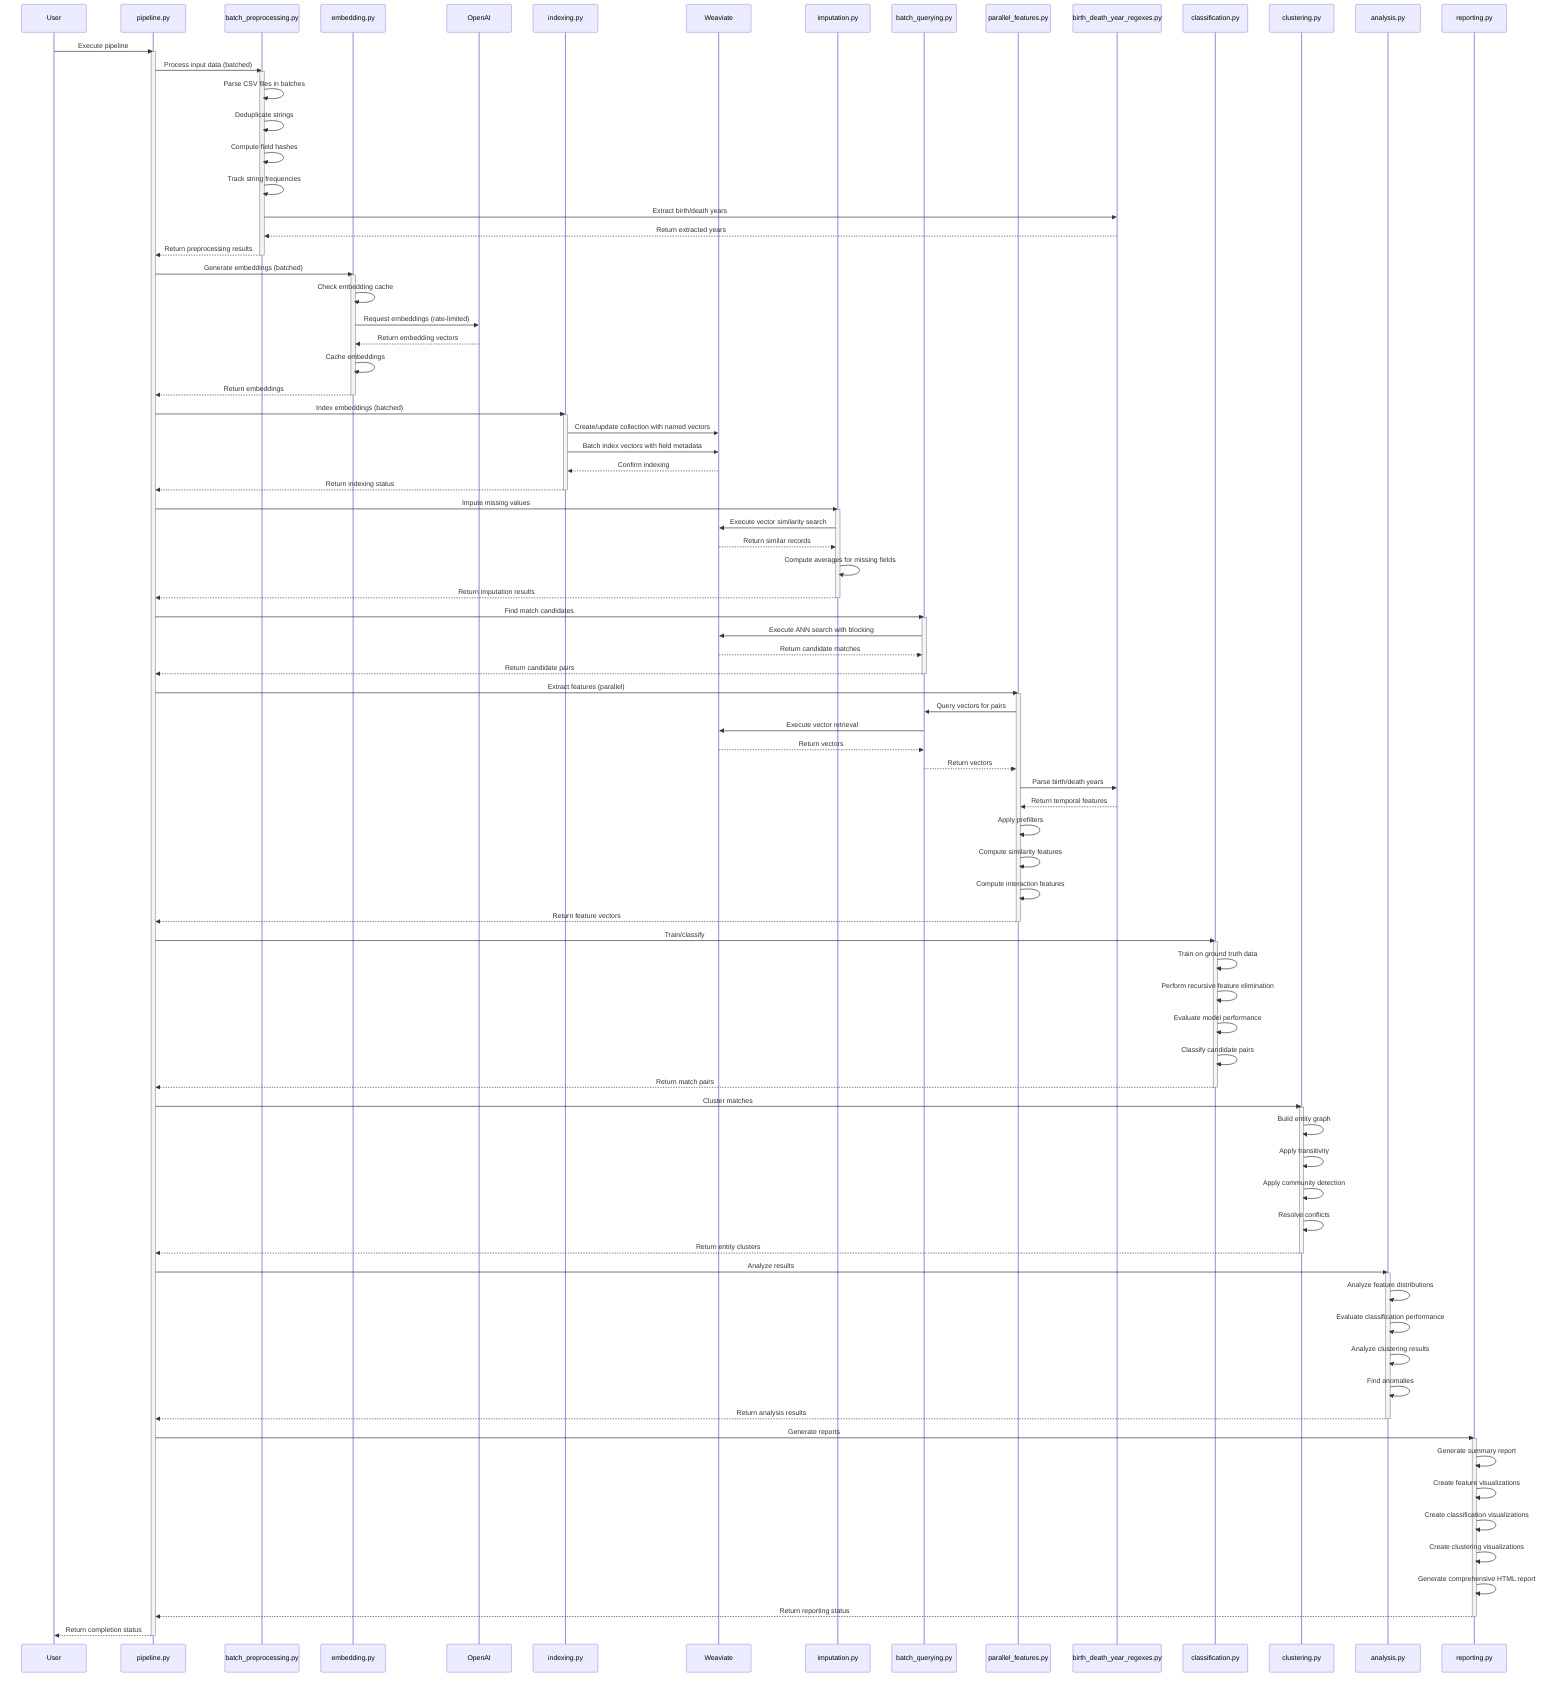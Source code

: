 sequenceDiagram
    participant User
    participant Pipeline as pipeline.py
    participant Preprocessor as batch_preprocessing.py
    participant Embedder as embedding.py
    participant OpenAI
    participant Indexer as indexing.py
    participant Weaviate
    participant Imputator as imputation.py
    participant QueryEngine as batch_querying.py
    participant FeatureEngineer as parallel_features.py
    participant BirthDeathParser as birth_death_year_regexes.py
    participant Classifier as classification.py
    participant Clusterer as clustering.py
    participant Analyzer as analysis.py
    participant Reporter as reporting.py
    
    User->>Pipeline: Execute pipeline
    activate Pipeline
    
    %% Preprocessing Stage
    Pipeline->>Preprocessor: Process input data (batched)
    activate Preprocessor
    Preprocessor->>Preprocessor: Parse CSV files in batches
    Preprocessor->>Preprocessor: Deduplicate strings
    Preprocessor->>Preprocessor: Compute field hashes
    Preprocessor->>Preprocessor: Track string frequencies
    Preprocessor->>BirthDeathParser: Extract birth/death years
    BirthDeathParser-->>Preprocessor: Return extracted years
    Preprocessor-->>Pipeline: Return preprocessing results
    deactivate Preprocessor
    
    %% Embedding Stage
    Pipeline->>Embedder: Generate embeddings (batched)
    activate Embedder
    Embedder->>Embedder: Check embedding cache
    Embedder->>OpenAI: Request embeddings (rate-limited)
    OpenAI-->>Embedder: Return embedding vectors
    Embedder->>Embedder: Cache embeddings
    Embedder-->>Pipeline: Return embeddings
    deactivate Embedder
    
    %% Indexing Stage
    Pipeline->>Indexer: Index embeddings (batched)
    activate Indexer
    Indexer->>Weaviate: Create/update collection with named vectors
    Indexer->>Weaviate: Batch index vectors with field metadata
    Weaviate-->>Indexer: Confirm indexing
    Indexer-->>Pipeline: Return indexing status
    deactivate Indexer
    
    %% Imputation Stage
    Pipeline->>Imputator: Impute missing values
    activate Imputator
    Imputator->>Weaviate: Execute vector similarity search
    Weaviate-->>Imputator: Return similar records
    Imputator->>Imputator: Compute averages for missing fields
    Imputator-->>Pipeline: Return imputation results
    deactivate Imputator
    
    %% Query Stage
    Pipeline->>QueryEngine: Find match candidates
    activate QueryEngine
    QueryEngine->>Weaviate: Execute ANN search with blocking
    Weaviate-->>QueryEngine: Return candidate matches
    QueryEngine-->>Pipeline: Return candidate pairs
    deactivate QueryEngine
    
    %% Feature Engineering Stage
    Pipeline->>FeatureEngineer: Extract features (parallel)
    activate FeatureEngineer
    FeatureEngineer->>QueryEngine: Query vectors for pairs
    QueryEngine->>Weaviate: Execute vector retrieval
    Weaviate-->>QueryEngine: Return vectors
    QueryEngine-->>FeatureEngineer: Return vectors
    FeatureEngineer->>BirthDeathParser: Parse birth/death years
    BirthDeathParser-->>FeatureEngineer: Return temporal features
    FeatureEngineer->>FeatureEngineer: Apply prefilters
    FeatureEngineer->>FeatureEngineer: Compute similarity features
    FeatureEngineer->>FeatureEngineer: Compute interaction features
    FeatureEngineer-->>Pipeline: Return feature vectors
    deactivate FeatureEngineer
    
    %% Classification Stage
    Pipeline->>Classifier: Train/classify
    activate Classifier
    Classifier->>Classifier: Train on ground truth data
    Classifier->>Classifier: Perform recursive feature elimination
    Classifier->>Classifier: Evaluate model performance
    Classifier->>Classifier: Classify candidate pairs
    Classifier-->>Pipeline: Return match pairs
    deactivate Classifier
    
    %% Clustering Stage
    Pipeline->>Clusterer: Cluster matches
    activate Clusterer
    Clusterer->>Clusterer: Build entity graph
    Clusterer->>Clusterer: Apply transitivity
    Clusterer->>Clusterer: Apply community detection
    Clusterer->>Clusterer: Resolve conflicts
    Clusterer-->>Pipeline: Return entity clusters
    deactivate Clusterer
    
    %% Analysis Stage
    Pipeline->>Analyzer: Analyze results
    activate Analyzer
    Analyzer->>Analyzer: Analyze feature distributions
    Analyzer->>Analyzer: Evaluate classification performance
    Analyzer->>Analyzer: Analyze clustering results
    Analyzer->>Analyzer: Find anomalies
    Analyzer-->>Pipeline: Return analysis results
    deactivate Analyzer
    
    %% Reporting Stage
    Pipeline->>Reporter: Generate reports
    activate Reporter
    Reporter->>Reporter: Generate summary report
    Reporter->>Reporter: Create feature visualizations
    Reporter->>Reporter: Create classification visualizations
    Reporter->>Reporter: Create clustering visualizations
    Reporter->>Reporter: Generate comprehensive HTML report
    Reporter-->>Pipeline: Return reporting status
    deactivate Reporter
    
    Pipeline-->>User: Return completion status
    deactivate Pipeline